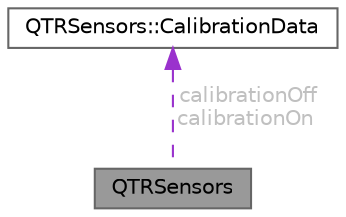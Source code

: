 digraph "QTRSensors"
{
 // LATEX_PDF_SIZE
  bgcolor="transparent";
  edge [fontname=Helvetica,fontsize=10,labelfontname=Helvetica,labelfontsize=10];
  node [fontname=Helvetica,fontsize=10,shape=box,height=0.2,width=0.4];
  Node1 [id="Node000001",label="QTRSensors",height=0.2,width=0.4,color="gray40", fillcolor="grey60", style="filled", fontcolor="black",tooltip="Represents a QTR sensor array."];
  Node2 -> Node1 [id="edge1_Node000001_Node000002",dir="back",color="darkorchid3",style="dashed",tooltip=" ",label=" calibrationOff\ncalibrationOn",fontcolor="grey" ];
  Node2 [id="Node000002",label="QTRSensors::CalibrationData",height=0.2,width=0.4,color="gray40", fillcolor="white", style="filled",URL="$structQTRSensors_1_1CalibrationData.html",tooltip="Stores sensor calibration data."];
}
